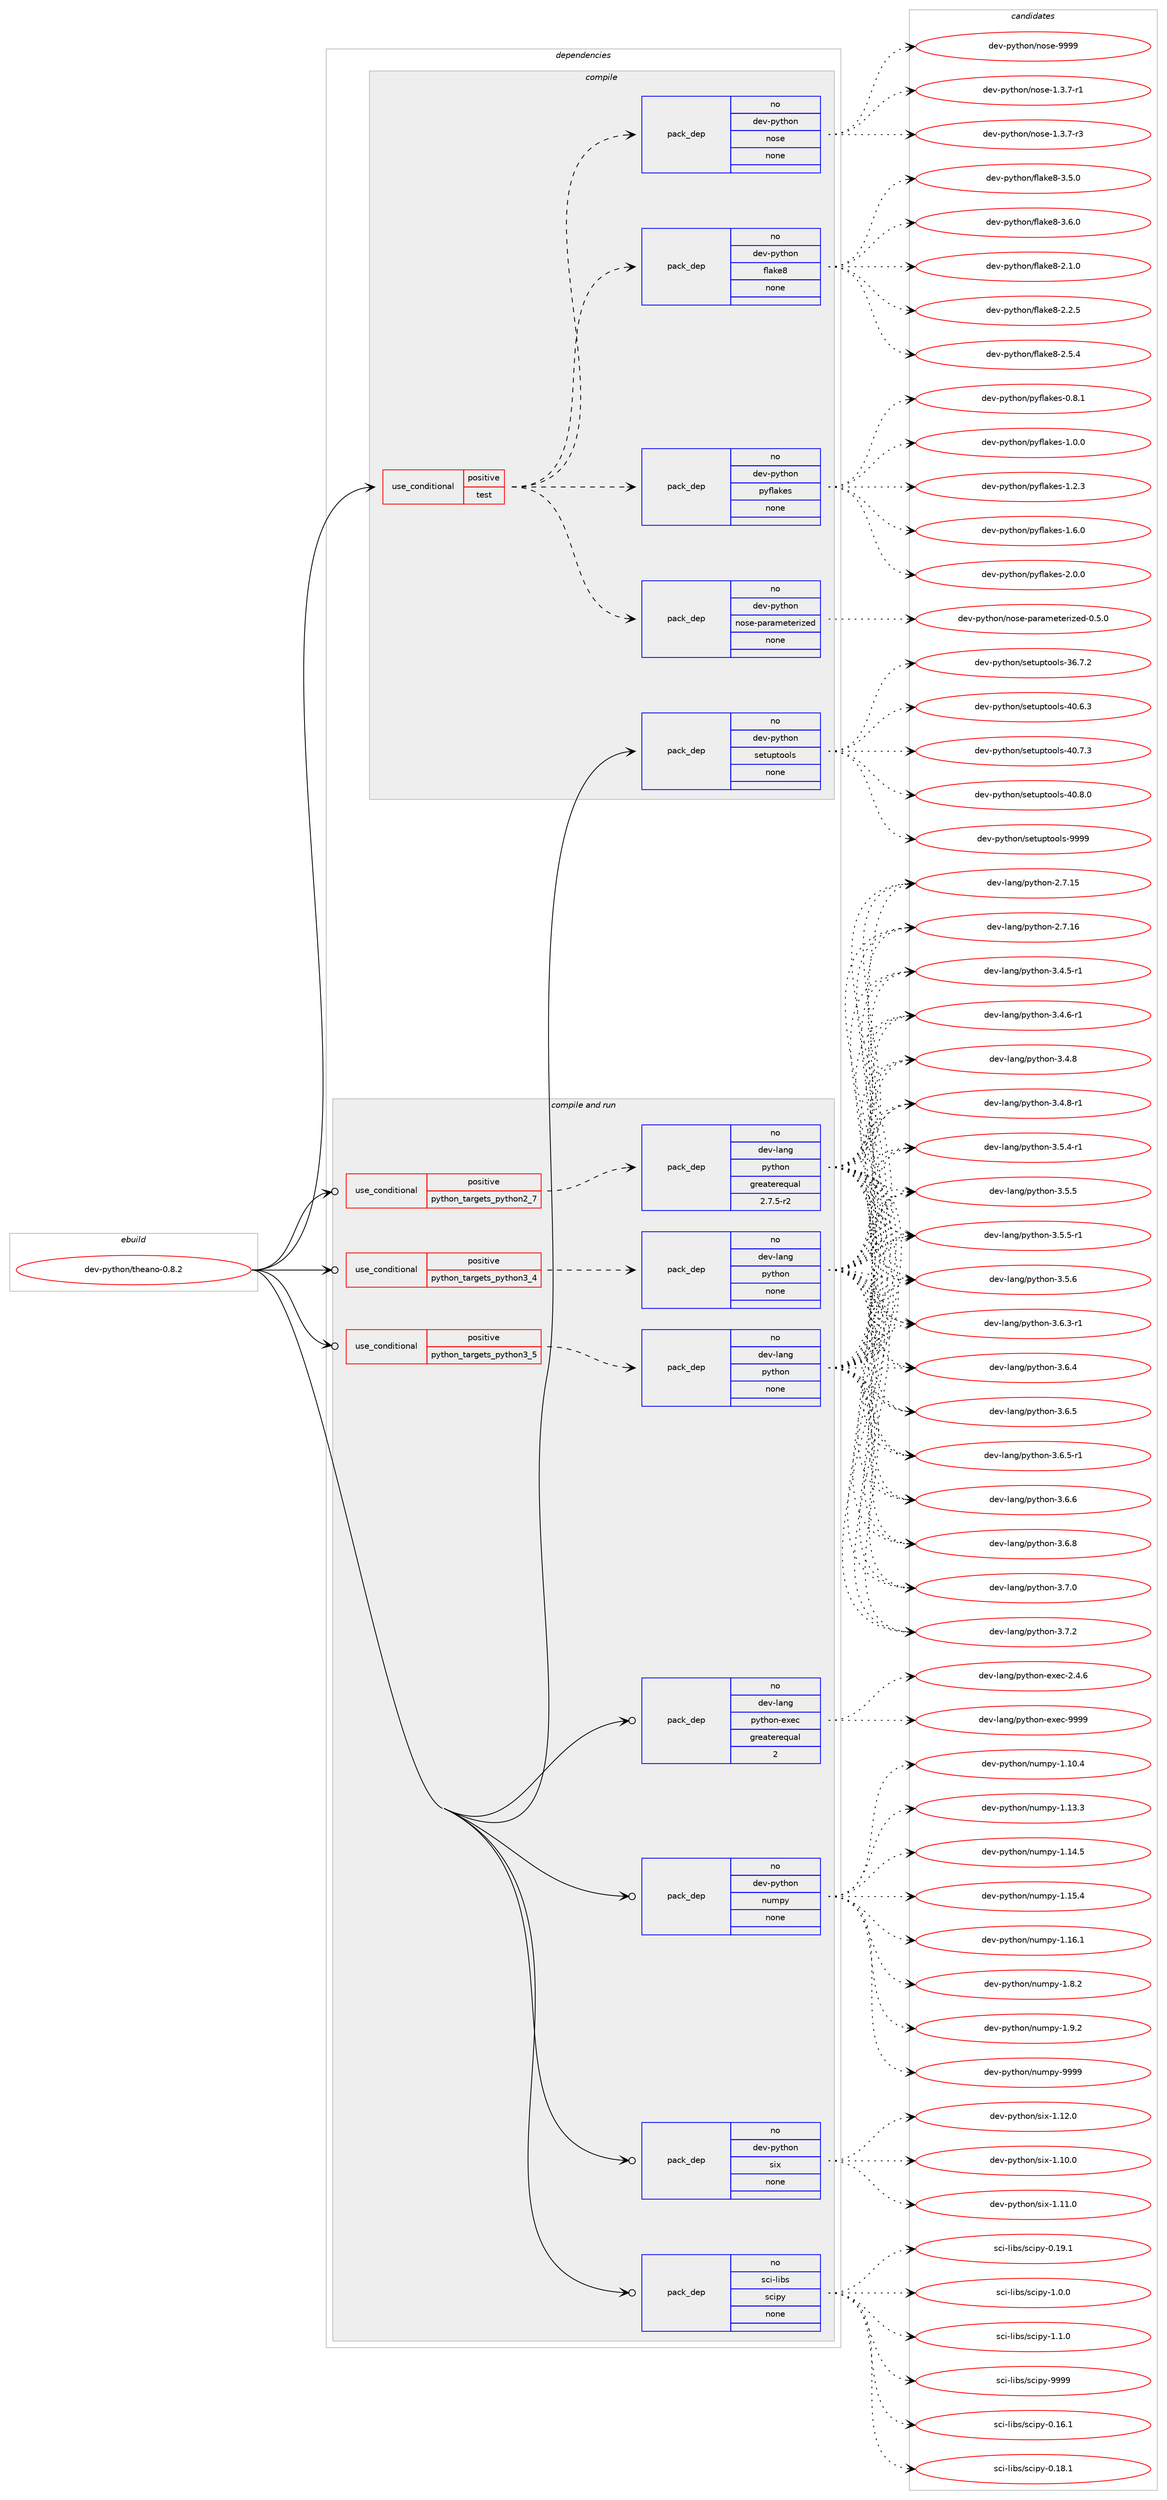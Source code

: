 digraph prolog {

# *************
# Graph options
# *************

newrank=true;
concentrate=true;
compound=true;
graph [rankdir=LR,fontname=Helvetica,fontsize=10,ranksep=1.5];#, ranksep=2.5, nodesep=0.2];
edge  [arrowhead=vee];
node  [fontname=Helvetica,fontsize=10];

# **********
# The ebuild
# **********

subgraph cluster_leftcol {
color=gray;
rank=same;
label=<<i>ebuild</i>>;
id [label="dev-python/theano-0.8.2", color=red, width=4, href="../dev-python/theano-0.8.2.svg"];
}

# ****************
# The dependencies
# ****************

subgraph cluster_midcol {
color=gray;
label=<<i>dependencies</i>>;
subgraph cluster_compile {
fillcolor="#eeeeee";
style=filled;
label=<<i>compile</i>>;
subgraph cond385781 {
dependency1444684 [label=<<TABLE BORDER="0" CELLBORDER="1" CELLSPACING="0" CELLPADDING="4"><TR><TD ROWSPAN="3" CELLPADDING="10">use_conditional</TD></TR><TR><TD>positive</TD></TR><TR><TD>test</TD></TR></TABLE>>, shape=none, color=red];
subgraph pack1035540 {
dependency1444685 [label=<<TABLE BORDER="0" CELLBORDER="1" CELLSPACING="0" CELLPADDING="4" WIDTH="220"><TR><TD ROWSPAN="6" CELLPADDING="30">pack_dep</TD></TR><TR><TD WIDTH="110">no</TD></TR><TR><TD>dev-python</TD></TR><TR><TD>flake8</TD></TR><TR><TD>none</TD></TR><TR><TD></TD></TR></TABLE>>, shape=none, color=blue];
}
dependency1444684:e -> dependency1444685:w [weight=20,style="dashed",arrowhead="vee"];
subgraph pack1035541 {
dependency1444686 [label=<<TABLE BORDER="0" CELLBORDER="1" CELLSPACING="0" CELLPADDING="4" WIDTH="220"><TR><TD ROWSPAN="6" CELLPADDING="30">pack_dep</TD></TR><TR><TD WIDTH="110">no</TD></TR><TR><TD>dev-python</TD></TR><TR><TD>nose</TD></TR><TR><TD>none</TD></TR><TR><TD></TD></TR></TABLE>>, shape=none, color=blue];
}
dependency1444684:e -> dependency1444686:w [weight=20,style="dashed",arrowhead="vee"];
subgraph pack1035542 {
dependency1444687 [label=<<TABLE BORDER="0" CELLBORDER="1" CELLSPACING="0" CELLPADDING="4" WIDTH="220"><TR><TD ROWSPAN="6" CELLPADDING="30">pack_dep</TD></TR><TR><TD WIDTH="110">no</TD></TR><TR><TD>dev-python</TD></TR><TR><TD>nose-parameterized</TD></TR><TR><TD>none</TD></TR><TR><TD></TD></TR></TABLE>>, shape=none, color=blue];
}
dependency1444684:e -> dependency1444687:w [weight=20,style="dashed",arrowhead="vee"];
subgraph pack1035543 {
dependency1444688 [label=<<TABLE BORDER="0" CELLBORDER="1" CELLSPACING="0" CELLPADDING="4" WIDTH="220"><TR><TD ROWSPAN="6" CELLPADDING="30">pack_dep</TD></TR><TR><TD WIDTH="110">no</TD></TR><TR><TD>dev-python</TD></TR><TR><TD>pyflakes</TD></TR><TR><TD>none</TD></TR><TR><TD></TD></TR></TABLE>>, shape=none, color=blue];
}
dependency1444684:e -> dependency1444688:w [weight=20,style="dashed",arrowhead="vee"];
}
id:e -> dependency1444684:w [weight=20,style="solid",arrowhead="vee"];
subgraph pack1035544 {
dependency1444689 [label=<<TABLE BORDER="0" CELLBORDER="1" CELLSPACING="0" CELLPADDING="4" WIDTH="220"><TR><TD ROWSPAN="6" CELLPADDING="30">pack_dep</TD></TR><TR><TD WIDTH="110">no</TD></TR><TR><TD>dev-python</TD></TR><TR><TD>setuptools</TD></TR><TR><TD>none</TD></TR><TR><TD></TD></TR></TABLE>>, shape=none, color=blue];
}
id:e -> dependency1444689:w [weight=20,style="solid",arrowhead="vee"];
}
subgraph cluster_compileandrun {
fillcolor="#eeeeee";
style=filled;
label=<<i>compile and run</i>>;
subgraph cond385782 {
dependency1444690 [label=<<TABLE BORDER="0" CELLBORDER="1" CELLSPACING="0" CELLPADDING="4"><TR><TD ROWSPAN="3" CELLPADDING="10">use_conditional</TD></TR><TR><TD>positive</TD></TR><TR><TD>python_targets_python2_7</TD></TR></TABLE>>, shape=none, color=red];
subgraph pack1035545 {
dependency1444691 [label=<<TABLE BORDER="0" CELLBORDER="1" CELLSPACING="0" CELLPADDING="4" WIDTH="220"><TR><TD ROWSPAN="6" CELLPADDING="30">pack_dep</TD></TR><TR><TD WIDTH="110">no</TD></TR><TR><TD>dev-lang</TD></TR><TR><TD>python</TD></TR><TR><TD>greaterequal</TD></TR><TR><TD>2.7.5-r2</TD></TR></TABLE>>, shape=none, color=blue];
}
dependency1444690:e -> dependency1444691:w [weight=20,style="dashed",arrowhead="vee"];
}
id:e -> dependency1444690:w [weight=20,style="solid",arrowhead="odotvee"];
subgraph cond385783 {
dependency1444692 [label=<<TABLE BORDER="0" CELLBORDER="1" CELLSPACING="0" CELLPADDING="4"><TR><TD ROWSPAN="3" CELLPADDING="10">use_conditional</TD></TR><TR><TD>positive</TD></TR><TR><TD>python_targets_python3_4</TD></TR></TABLE>>, shape=none, color=red];
subgraph pack1035546 {
dependency1444693 [label=<<TABLE BORDER="0" CELLBORDER="1" CELLSPACING="0" CELLPADDING="4" WIDTH="220"><TR><TD ROWSPAN="6" CELLPADDING="30">pack_dep</TD></TR><TR><TD WIDTH="110">no</TD></TR><TR><TD>dev-lang</TD></TR><TR><TD>python</TD></TR><TR><TD>none</TD></TR><TR><TD></TD></TR></TABLE>>, shape=none, color=blue];
}
dependency1444692:e -> dependency1444693:w [weight=20,style="dashed",arrowhead="vee"];
}
id:e -> dependency1444692:w [weight=20,style="solid",arrowhead="odotvee"];
subgraph cond385784 {
dependency1444694 [label=<<TABLE BORDER="0" CELLBORDER="1" CELLSPACING="0" CELLPADDING="4"><TR><TD ROWSPAN="3" CELLPADDING="10">use_conditional</TD></TR><TR><TD>positive</TD></TR><TR><TD>python_targets_python3_5</TD></TR></TABLE>>, shape=none, color=red];
subgraph pack1035547 {
dependency1444695 [label=<<TABLE BORDER="0" CELLBORDER="1" CELLSPACING="0" CELLPADDING="4" WIDTH="220"><TR><TD ROWSPAN="6" CELLPADDING="30">pack_dep</TD></TR><TR><TD WIDTH="110">no</TD></TR><TR><TD>dev-lang</TD></TR><TR><TD>python</TD></TR><TR><TD>none</TD></TR><TR><TD></TD></TR></TABLE>>, shape=none, color=blue];
}
dependency1444694:e -> dependency1444695:w [weight=20,style="dashed",arrowhead="vee"];
}
id:e -> dependency1444694:w [weight=20,style="solid",arrowhead="odotvee"];
subgraph pack1035548 {
dependency1444696 [label=<<TABLE BORDER="0" CELLBORDER="1" CELLSPACING="0" CELLPADDING="4" WIDTH="220"><TR><TD ROWSPAN="6" CELLPADDING="30">pack_dep</TD></TR><TR><TD WIDTH="110">no</TD></TR><TR><TD>dev-lang</TD></TR><TR><TD>python-exec</TD></TR><TR><TD>greaterequal</TD></TR><TR><TD>2</TD></TR></TABLE>>, shape=none, color=blue];
}
id:e -> dependency1444696:w [weight=20,style="solid",arrowhead="odotvee"];
subgraph pack1035549 {
dependency1444697 [label=<<TABLE BORDER="0" CELLBORDER="1" CELLSPACING="0" CELLPADDING="4" WIDTH="220"><TR><TD ROWSPAN="6" CELLPADDING="30">pack_dep</TD></TR><TR><TD WIDTH="110">no</TD></TR><TR><TD>dev-python</TD></TR><TR><TD>numpy</TD></TR><TR><TD>none</TD></TR><TR><TD></TD></TR></TABLE>>, shape=none, color=blue];
}
id:e -> dependency1444697:w [weight=20,style="solid",arrowhead="odotvee"];
subgraph pack1035550 {
dependency1444698 [label=<<TABLE BORDER="0" CELLBORDER="1" CELLSPACING="0" CELLPADDING="4" WIDTH="220"><TR><TD ROWSPAN="6" CELLPADDING="30">pack_dep</TD></TR><TR><TD WIDTH="110">no</TD></TR><TR><TD>dev-python</TD></TR><TR><TD>six</TD></TR><TR><TD>none</TD></TR><TR><TD></TD></TR></TABLE>>, shape=none, color=blue];
}
id:e -> dependency1444698:w [weight=20,style="solid",arrowhead="odotvee"];
subgraph pack1035551 {
dependency1444699 [label=<<TABLE BORDER="0" CELLBORDER="1" CELLSPACING="0" CELLPADDING="4" WIDTH="220"><TR><TD ROWSPAN="6" CELLPADDING="30">pack_dep</TD></TR><TR><TD WIDTH="110">no</TD></TR><TR><TD>sci-libs</TD></TR><TR><TD>scipy</TD></TR><TR><TD>none</TD></TR><TR><TD></TD></TR></TABLE>>, shape=none, color=blue];
}
id:e -> dependency1444699:w [weight=20,style="solid",arrowhead="odotvee"];
}
subgraph cluster_run {
fillcolor="#eeeeee";
style=filled;
label=<<i>run</i>>;
}
}

# **************
# The candidates
# **************

subgraph cluster_choices {
rank=same;
color=gray;
label=<<i>candidates</i>>;

subgraph choice1035540 {
color=black;
nodesep=1;
choice10010111845112121116104111110471021089710710156455046494648 [label="dev-python/flake8-2.1.0", color=red, width=4,href="../dev-python/flake8-2.1.0.svg"];
choice10010111845112121116104111110471021089710710156455046504653 [label="dev-python/flake8-2.2.5", color=red, width=4,href="../dev-python/flake8-2.2.5.svg"];
choice10010111845112121116104111110471021089710710156455046534652 [label="dev-python/flake8-2.5.4", color=red, width=4,href="../dev-python/flake8-2.5.4.svg"];
choice10010111845112121116104111110471021089710710156455146534648 [label="dev-python/flake8-3.5.0", color=red, width=4,href="../dev-python/flake8-3.5.0.svg"];
choice10010111845112121116104111110471021089710710156455146544648 [label="dev-python/flake8-3.6.0", color=red, width=4,href="../dev-python/flake8-3.6.0.svg"];
dependency1444685:e -> choice10010111845112121116104111110471021089710710156455046494648:w [style=dotted,weight="100"];
dependency1444685:e -> choice10010111845112121116104111110471021089710710156455046504653:w [style=dotted,weight="100"];
dependency1444685:e -> choice10010111845112121116104111110471021089710710156455046534652:w [style=dotted,weight="100"];
dependency1444685:e -> choice10010111845112121116104111110471021089710710156455146534648:w [style=dotted,weight="100"];
dependency1444685:e -> choice10010111845112121116104111110471021089710710156455146544648:w [style=dotted,weight="100"];
}
subgraph choice1035541 {
color=black;
nodesep=1;
choice10010111845112121116104111110471101111151014549465146554511449 [label="dev-python/nose-1.3.7-r1", color=red, width=4,href="../dev-python/nose-1.3.7-r1.svg"];
choice10010111845112121116104111110471101111151014549465146554511451 [label="dev-python/nose-1.3.7-r3", color=red, width=4,href="../dev-python/nose-1.3.7-r3.svg"];
choice10010111845112121116104111110471101111151014557575757 [label="dev-python/nose-9999", color=red, width=4,href="../dev-python/nose-9999.svg"];
dependency1444686:e -> choice10010111845112121116104111110471101111151014549465146554511449:w [style=dotted,weight="100"];
dependency1444686:e -> choice10010111845112121116104111110471101111151014549465146554511451:w [style=dotted,weight="100"];
dependency1444686:e -> choice10010111845112121116104111110471101111151014557575757:w [style=dotted,weight="100"];
}
subgraph choice1035542 {
color=black;
nodesep=1;
choice1001011184511212111610411111047110111115101451129711497109101116101114105122101100454846534648 [label="dev-python/nose-parameterized-0.5.0", color=red, width=4,href="../dev-python/nose-parameterized-0.5.0.svg"];
dependency1444687:e -> choice1001011184511212111610411111047110111115101451129711497109101116101114105122101100454846534648:w [style=dotted,weight="100"];
}
subgraph choice1035543 {
color=black;
nodesep=1;
choice100101118451121211161041111104711212110210897107101115454846564649 [label="dev-python/pyflakes-0.8.1", color=red, width=4,href="../dev-python/pyflakes-0.8.1.svg"];
choice100101118451121211161041111104711212110210897107101115454946484648 [label="dev-python/pyflakes-1.0.0", color=red, width=4,href="../dev-python/pyflakes-1.0.0.svg"];
choice100101118451121211161041111104711212110210897107101115454946504651 [label="dev-python/pyflakes-1.2.3", color=red, width=4,href="../dev-python/pyflakes-1.2.3.svg"];
choice100101118451121211161041111104711212110210897107101115454946544648 [label="dev-python/pyflakes-1.6.0", color=red, width=4,href="../dev-python/pyflakes-1.6.0.svg"];
choice100101118451121211161041111104711212110210897107101115455046484648 [label="dev-python/pyflakes-2.0.0", color=red, width=4,href="../dev-python/pyflakes-2.0.0.svg"];
dependency1444688:e -> choice100101118451121211161041111104711212110210897107101115454846564649:w [style=dotted,weight="100"];
dependency1444688:e -> choice100101118451121211161041111104711212110210897107101115454946484648:w [style=dotted,weight="100"];
dependency1444688:e -> choice100101118451121211161041111104711212110210897107101115454946504651:w [style=dotted,weight="100"];
dependency1444688:e -> choice100101118451121211161041111104711212110210897107101115454946544648:w [style=dotted,weight="100"];
dependency1444688:e -> choice100101118451121211161041111104711212110210897107101115455046484648:w [style=dotted,weight="100"];
}
subgraph choice1035544 {
color=black;
nodesep=1;
choice100101118451121211161041111104711510111611711211611111110811545515446554650 [label="dev-python/setuptools-36.7.2", color=red, width=4,href="../dev-python/setuptools-36.7.2.svg"];
choice100101118451121211161041111104711510111611711211611111110811545524846544651 [label="dev-python/setuptools-40.6.3", color=red, width=4,href="../dev-python/setuptools-40.6.3.svg"];
choice100101118451121211161041111104711510111611711211611111110811545524846554651 [label="dev-python/setuptools-40.7.3", color=red, width=4,href="../dev-python/setuptools-40.7.3.svg"];
choice100101118451121211161041111104711510111611711211611111110811545524846564648 [label="dev-python/setuptools-40.8.0", color=red, width=4,href="../dev-python/setuptools-40.8.0.svg"];
choice10010111845112121116104111110471151011161171121161111111081154557575757 [label="dev-python/setuptools-9999", color=red, width=4,href="../dev-python/setuptools-9999.svg"];
dependency1444689:e -> choice100101118451121211161041111104711510111611711211611111110811545515446554650:w [style=dotted,weight="100"];
dependency1444689:e -> choice100101118451121211161041111104711510111611711211611111110811545524846544651:w [style=dotted,weight="100"];
dependency1444689:e -> choice100101118451121211161041111104711510111611711211611111110811545524846554651:w [style=dotted,weight="100"];
dependency1444689:e -> choice100101118451121211161041111104711510111611711211611111110811545524846564648:w [style=dotted,weight="100"];
dependency1444689:e -> choice10010111845112121116104111110471151011161171121161111111081154557575757:w [style=dotted,weight="100"];
}
subgraph choice1035545 {
color=black;
nodesep=1;
choice10010111845108971101034711212111610411111045504655464953 [label="dev-lang/python-2.7.15", color=red, width=4,href="../dev-lang/python-2.7.15.svg"];
choice10010111845108971101034711212111610411111045504655464954 [label="dev-lang/python-2.7.16", color=red, width=4,href="../dev-lang/python-2.7.16.svg"];
choice1001011184510897110103471121211161041111104551465246534511449 [label="dev-lang/python-3.4.5-r1", color=red, width=4,href="../dev-lang/python-3.4.5-r1.svg"];
choice1001011184510897110103471121211161041111104551465246544511449 [label="dev-lang/python-3.4.6-r1", color=red, width=4,href="../dev-lang/python-3.4.6-r1.svg"];
choice100101118451089711010347112121116104111110455146524656 [label="dev-lang/python-3.4.8", color=red, width=4,href="../dev-lang/python-3.4.8.svg"];
choice1001011184510897110103471121211161041111104551465246564511449 [label="dev-lang/python-3.4.8-r1", color=red, width=4,href="../dev-lang/python-3.4.8-r1.svg"];
choice1001011184510897110103471121211161041111104551465346524511449 [label="dev-lang/python-3.5.4-r1", color=red, width=4,href="../dev-lang/python-3.5.4-r1.svg"];
choice100101118451089711010347112121116104111110455146534653 [label="dev-lang/python-3.5.5", color=red, width=4,href="../dev-lang/python-3.5.5.svg"];
choice1001011184510897110103471121211161041111104551465346534511449 [label="dev-lang/python-3.5.5-r1", color=red, width=4,href="../dev-lang/python-3.5.5-r1.svg"];
choice100101118451089711010347112121116104111110455146534654 [label="dev-lang/python-3.5.6", color=red, width=4,href="../dev-lang/python-3.5.6.svg"];
choice1001011184510897110103471121211161041111104551465446514511449 [label="dev-lang/python-3.6.3-r1", color=red, width=4,href="../dev-lang/python-3.6.3-r1.svg"];
choice100101118451089711010347112121116104111110455146544652 [label="dev-lang/python-3.6.4", color=red, width=4,href="../dev-lang/python-3.6.4.svg"];
choice100101118451089711010347112121116104111110455146544653 [label="dev-lang/python-3.6.5", color=red, width=4,href="../dev-lang/python-3.6.5.svg"];
choice1001011184510897110103471121211161041111104551465446534511449 [label="dev-lang/python-3.6.5-r1", color=red, width=4,href="../dev-lang/python-3.6.5-r1.svg"];
choice100101118451089711010347112121116104111110455146544654 [label="dev-lang/python-3.6.6", color=red, width=4,href="../dev-lang/python-3.6.6.svg"];
choice100101118451089711010347112121116104111110455146544656 [label="dev-lang/python-3.6.8", color=red, width=4,href="../dev-lang/python-3.6.8.svg"];
choice100101118451089711010347112121116104111110455146554648 [label="dev-lang/python-3.7.0", color=red, width=4,href="../dev-lang/python-3.7.0.svg"];
choice100101118451089711010347112121116104111110455146554650 [label="dev-lang/python-3.7.2", color=red, width=4,href="../dev-lang/python-3.7.2.svg"];
dependency1444691:e -> choice10010111845108971101034711212111610411111045504655464953:w [style=dotted,weight="100"];
dependency1444691:e -> choice10010111845108971101034711212111610411111045504655464954:w [style=dotted,weight="100"];
dependency1444691:e -> choice1001011184510897110103471121211161041111104551465246534511449:w [style=dotted,weight="100"];
dependency1444691:e -> choice1001011184510897110103471121211161041111104551465246544511449:w [style=dotted,weight="100"];
dependency1444691:e -> choice100101118451089711010347112121116104111110455146524656:w [style=dotted,weight="100"];
dependency1444691:e -> choice1001011184510897110103471121211161041111104551465246564511449:w [style=dotted,weight="100"];
dependency1444691:e -> choice1001011184510897110103471121211161041111104551465346524511449:w [style=dotted,weight="100"];
dependency1444691:e -> choice100101118451089711010347112121116104111110455146534653:w [style=dotted,weight="100"];
dependency1444691:e -> choice1001011184510897110103471121211161041111104551465346534511449:w [style=dotted,weight="100"];
dependency1444691:e -> choice100101118451089711010347112121116104111110455146534654:w [style=dotted,weight="100"];
dependency1444691:e -> choice1001011184510897110103471121211161041111104551465446514511449:w [style=dotted,weight="100"];
dependency1444691:e -> choice100101118451089711010347112121116104111110455146544652:w [style=dotted,weight="100"];
dependency1444691:e -> choice100101118451089711010347112121116104111110455146544653:w [style=dotted,weight="100"];
dependency1444691:e -> choice1001011184510897110103471121211161041111104551465446534511449:w [style=dotted,weight="100"];
dependency1444691:e -> choice100101118451089711010347112121116104111110455146544654:w [style=dotted,weight="100"];
dependency1444691:e -> choice100101118451089711010347112121116104111110455146544656:w [style=dotted,weight="100"];
dependency1444691:e -> choice100101118451089711010347112121116104111110455146554648:w [style=dotted,weight="100"];
dependency1444691:e -> choice100101118451089711010347112121116104111110455146554650:w [style=dotted,weight="100"];
}
subgraph choice1035546 {
color=black;
nodesep=1;
choice10010111845108971101034711212111610411111045504655464953 [label="dev-lang/python-2.7.15", color=red, width=4,href="../dev-lang/python-2.7.15.svg"];
choice10010111845108971101034711212111610411111045504655464954 [label="dev-lang/python-2.7.16", color=red, width=4,href="../dev-lang/python-2.7.16.svg"];
choice1001011184510897110103471121211161041111104551465246534511449 [label="dev-lang/python-3.4.5-r1", color=red, width=4,href="../dev-lang/python-3.4.5-r1.svg"];
choice1001011184510897110103471121211161041111104551465246544511449 [label="dev-lang/python-3.4.6-r1", color=red, width=4,href="../dev-lang/python-3.4.6-r1.svg"];
choice100101118451089711010347112121116104111110455146524656 [label="dev-lang/python-3.4.8", color=red, width=4,href="../dev-lang/python-3.4.8.svg"];
choice1001011184510897110103471121211161041111104551465246564511449 [label="dev-lang/python-3.4.8-r1", color=red, width=4,href="../dev-lang/python-3.4.8-r1.svg"];
choice1001011184510897110103471121211161041111104551465346524511449 [label="dev-lang/python-3.5.4-r1", color=red, width=4,href="../dev-lang/python-3.5.4-r1.svg"];
choice100101118451089711010347112121116104111110455146534653 [label="dev-lang/python-3.5.5", color=red, width=4,href="../dev-lang/python-3.5.5.svg"];
choice1001011184510897110103471121211161041111104551465346534511449 [label="dev-lang/python-3.5.5-r1", color=red, width=4,href="../dev-lang/python-3.5.5-r1.svg"];
choice100101118451089711010347112121116104111110455146534654 [label="dev-lang/python-3.5.6", color=red, width=4,href="../dev-lang/python-3.5.6.svg"];
choice1001011184510897110103471121211161041111104551465446514511449 [label="dev-lang/python-3.6.3-r1", color=red, width=4,href="../dev-lang/python-3.6.3-r1.svg"];
choice100101118451089711010347112121116104111110455146544652 [label="dev-lang/python-3.6.4", color=red, width=4,href="../dev-lang/python-3.6.4.svg"];
choice100101118451089711010347112121116104111110455146544653 [label="dev-lang/python-3.6.5", color=red, width=4,href="../dev-lang/python-3.6.5.svg"];
choice1001011184510897110103471121211161041111104551465446534511449 [label="dev-lang/python-3.6.5-r1", color=red, width=4,href="../dev-lang/python-3.6.5-r1.svg"];
choice100101118451089711010347112121116104111110455146544654 [label="dev-lang/python-3.6.6", color=red, width=4,href="../dev-lang/python-3.6.6.svg"];
choice100101118451089711010347112121116104111110455146544656 [label="dev-lang/python-3.6.8", color=red, width=4,href="../dev-lang/python-3.6.8.svg"];
choice100101118451089711010347112121116104111110455146554648 [label="dev-lang/python-3.7.0", color=red, width=4,href="../dev-lang/python-3.7.0.svg"];
choice100101118451089711010347112121116104111110455146554650 [label="dev-lang/python-3.7.2", color=red, width=4,href="../dev-lang/python-3.7.2.svg"];
dependency1444693:e -> choice10010111845108971101034711212111610411111045504655464953:w [style=dotted,weight="100"];
dependency1444693:e -> choice10010111845108971101034711212111610411111045504655464954:w [style=dotted,weight="100"];
dependency1444693:e -> choice1001011184510897110103471121211161041111104551465246534511449:w [style=dotted,weight="100"];
dependency1444693:e -> choice1001011184510897110103471121211161041111104551465246544511449:w [style=dotted,weight="100"];
dependency1444693:e -> choice100101118451089711010347112121116104111110455146524656:w [style=dotted,weight="100"];
dependency1444693:e -> choice1001011184510897110103471121211161041111104551465246564511449:w [style=dotted,weight="100"];
dependency1444693:e -> choice1001011184510897110103471121211161041111104551465346524511449:w [style=dotted,weight="100"];
dependency1444693:e -> choice100101118451089711010347112121116104111110455146534653:w [style=dotted,weight="100"];
dependency1444693:e -> choice1001011184510897110103471121211161041111104551465346534511449:w [style=dotted,weight="100"];
dependency1444693:e -> choice100101118451089711010347112121116104111110455146534654:w [style=dotted,weight="100"];
dependency1444693:e -> choice1001011184510897110103471121211161041111104551465446514511449:w [style=dotted,weight="100"];
dependency1444693:e -> choice100101118451089711010347112121116104111110455146544652:w [style=dotted,weight="100"];
dependency1444693:e -> choice100101118451089711010347112121116104111110455146544653:w [style=dotted,weight="100"];
dependency1444693:e -> choice1001011184510897110103471121211161041111104551465446534511449:w [style=dotted,weight="100"];
dependency1444693:e -> choice100101118451089711010347112121116104111110455146544654:w [style=dotted,weight="100"];
dependency1444693:e -> choice100101118451089711010347112121116104111110455146544656:w [style=dotted,weight="100"];
dependency1444693:e -> choice100101118451089711010347112121116104111110455146554648:w [style=dotted,weight="100"];
dependency1444693:e -> choice100101118451089711010347112121116104111110455146554650:w [style=dotted,weight="100"];
}
subgraph choice1035547 {
color=black;
nodesep=1;
choice10010111845108971101034711212111610411111045504655464953 [label="dev-lang/python-2.7.15", color=red, width=4,href="../dev-lang/python-2.7.15.svg"];
choice10010111845108971101034711212111610411111045504655464954 [label="dev-lang/python-2.7.16", color=red, width=4,href="../dev-lang/python-2.7.16.svg"];
choice1001011184510897110103471121211161041111104551465246534511449 [label="dev-lang/python-3.4.5-r1", color=red, width=4,href="../dev-lang/python-3.4.5-r1.svg"];
choice1001011184510897110103471121211161041111104551465246544511449 [label="dev-lang/python-3.4.6-r1", color=red, width=4,href="../dev-lang/python-3.4.6-r1.svg"];
choice100101118451089711010347112121116104111110455146524656 [label="dev-lang/python-3.4.8", color=red, width=4,href="../dev-lang/python-3.4.8.svg"];
choice1001011184510897110103471121211161041111104551465246564511449 [label="dev-lang/python-3.4.8-r1", color=red, width=4,href="../dev-lang/python-3.4.8-r1.svg"];
choice1001011184510897110103471121211161041111104551465346524511449 [label="dev-lang/python-3.5.4-r1", color=red, width=4,href="../dev-lang/python-3.5.4-r1.svg"];
choice100101118451089711010347112121116104111110455146534653 [label="dev-lang/python-3.5.5", color=red, width=4,href="../dev-lang/python-3.5.5.svg"];
choice1001011184510897110103471121211161041111104551465346534511449 [label="dev-lang/python-3.5.5-r1", color=red, width=4,href="../dev-lang/python-3.5.5-r1.svg"];
choice100101118451089711010347112121116104111110455146534654 [label="dev-lang/python-3.5.6", color=red, width=4,href="../dev-lang/python-3.5.6.svg"];
choice1001011184510897110103471121211161041111104551465446514511449 [label="dev-lang/python-3.6.3-r1", color=red, width=4,href="../dev-lang/python-3.6.3-r1.svg"];
choice100101118451089711010347112121116104111110455146544652 [label="dev-lang/python-3.6.4", color=red, width=4,href="../dev-lang/python-3.6.4.svg"];
choice100101118451089711010347112121116104111110455146544653 [label="dev-lang/python-3.6.5", color=red, width=4,href="../dev-lang/python-3.6.5.svg"];
choice1001011184510897110103471121211161041111104551465446534511449 [label="dev-lang/python-3.6.5-r1", color=red, width=4,href="../dev-lang/python-3.6.5-r1.svg"];
choice100101118451089711010347112121116104111110455146544654 [label="dev-lang/python-3.6.6", color=red, width=4,href="../dev-lang/python-3.6.6.svg"];
choice100101118451089711010347112121116104111110455146544656 [label="dev-lang/python-3.6.8", color=red, width=4,href="../dev-lang/python-3.6.8.svg"];
choice100101118451089711010347112121116104111110455146554648 [label="dev-lang/python-3.7.0", color=red, width=4,href="../dev-lang/python-3.7.0.svg"];
choice100101118451089711010347112121116104111110455146554650 [label="dev-lang/python-3.7.2", color=red, width=4,href="../dev-lang/python-3.7.2.svg"];
dependency1444695:e -> choice10010111845108971101034711212111610411111045504655464953:w [style=dotted,weight="100"];
dependency1444695:e -> choice10010111845108971101034711212111610411111045504655464954:w [style=dotted,weight="100"];
dependency1444695:e -> choice1001011184510897110103471121211161041111104551465246534511449:w [style=dotted,weight="100"];
dependency1444695:e -> choice1001011184510897110103471121211161041111104551465246544511449:w [style=dotted,weight="100"];
dependency1444695:e -> choice100101118451089711010347112121116104111110455146524656:w [style=dotted,weight="100"];
dependency1444695:e -> choice1001011184510897110103471121211161041111104551465246564511449:w [style=dotted,weight="100"];
dependency1444695:e -> choice1001011184510897110103471121211161041111104551465346524511449:w [style=dotted,weight="100"];
dependency1444695:e -> choice100101118451089711010347112121116104111110455146534653:w [style=dotted,weight="100"];
dependency1444695:e -> choice1001011184510897110103471121211161041111104551465346534511449:w [style=dotted,weight="100"];
dependency1444695:e -> choice100101118451089711010347112121116104111110455146534654:w [style=dotted,weight="100"];
dependency1444695:e -> choice1001011184510897110103471121211161041111104551465446514511449:w [style=dotted,weight="100"];
dependency1444695:e -> choice100101118451089711010347112121116104111110455146544652:w [style=dotted,weight="100"];
dependency1444695:e -> choice100101118451089711010347112121116104111110455146544653:w [style=dotted,weight="100"];
dependency1444695:e -> choice1001011184510897110103471121211161041111104551465446534511449:w [style=dotted,weight="100"];
dependency1444695:e -> choice100101118451089711010347112121116104111110455146544654:w [style=dotted,weight="100"];
dependency1444695:e -> choice100101118451089711010347112121116104111110455146544656:w [style=dotted,weight="100"];
dependency1444695:e -> choice100101118451089711010347112121116104111110455146554648:w [style=dotted,weight="100"];
dependency1444695:e -> choice100101118451089711010347112121116104111110455146554650:w [style=dotted,weight="100"];
}
subgraph choice1035548 {
color=black;
nodesep=1;
choice1001011184510897110103471121211161041111104510112010199455046524654 [label="dev-lang/python-exec-2.4.6", color=red, width=4,href="../dev-lang/python-exec-2.4.6.svg"];
choice10010111845108971101034711212111610411111045101120101994557575757 [label="dev-lang/python-exec-9999", color=red, width=4,href="../dev-lang/python-exec-9999.svg"];
dependency1444696:e -> choice1001011184510897110103471121211161041111104510112010199455046524654:w [style=dotted,weight="100"];
dependency1444696:e -> choice10010111845108971101034711212111610411111045101120101994557575757:w [style=dotted,weight="100"];
}
subgraph choice1035549 {
color=black;
nodesep=1;
choice100101118451121211161041111104711011710911212145494649484652 [label="dev-python/numpy-1.10.4", color=red, width=4,href="../dev-python/numpy-1.10.4.svg"];
choice100101118451121211161041111104711011710911212145494649514651 [label="dev-python/numpy-1.13.3", color=red, width=4,href="../dev-python/numpy-1.13.3.svg"];
choice100101118451121211161041111104711011710911212145494649524653 [label="dev-python/numpy-1.14.5", color=red, width=4,href="../dev-python/numpy-1.14.5.svg"];
choice100101118451121211161041111104711011710911212145494649534652 [label="dev-python/numpy-1.15.4", color=red, width=4,href="../dev-python/numpy-1.15.4.svg"];
choice100101118451121211161041111104711011710911212145494649544649 [label="dev-python/numpy-1.16.1", color=red, width=4,href="../dev-python/numpy-1.16.1.svg"];
choice1001011184511212111610411111047110117109112121454946564650 [label="dev-python/numpy-1.8.2", color=red, width=4,href="../dev-python/numpy-1.8.2.svg"];
choice1001011184511212111610411111047110117109112121454946574650 [label="dev-python/numpy-1.9.2", color=red, width=4,href="../dev-python/numpy-1.9.2.svg"];
choice10010111845112121116104111110471101171091121214557575757 [label="dev-python/numpy-9999", color=red, width=4,href="../dev-python/numpy-9999.svg"];
dependency1444697:e -> choice100101118451121211161041111104711011710911212145494649484652:w [style=dotted,weight="100"];
dependency1444697:e -> choice100101118451121211161041111104711011710911212145494649514651:w [style=dotted,weight="100"];
dependency1444697:e -> choice100101118451121211161041111104711011710911212145494649524653:w [style=dotted,weight="100"];
dependency1444697:e -> choice100101118451121211161041111104711011710911212145494649534652:w [style=dotted,weight="100"];
dependency1444697:e -> choice100101118451121211161041111104711011710911212145494649544649:w [style=dotted,weight="100"];
dependency1444697:e -> choice1001011184511212111610411111047110117109112121454946564650:w [style=dotted,weight="100"];
dependency1444697:e -> choice1001011184511212111610411111047110117109112121454946574650:w [style=dotted,weight="100"];
dependency1444697:e -> choice10010111845112121116104111110471101171091121214557575757:w [style=dotted,weight="100"];
}
subgraph choice1035550 {
color=black;
nodesep=1;
choice100101118451121211161041111104711510512045494649484648 [label="dev-python/six-1.10.0", color=red, width=4,href="../dev-python/six-1.10.0.svg"];
choice100101118451121211161041111104711510512045494649494648 [label="dev-python/six-1.11.0", color=red, width=4,href="../dev-python/six-1.11.0.svg"];
choice100101118451121211161041111104711510512045494649504648 [label="dev-python/six-1.12.0", color=red, width=4,href="../dev-python/six-1.12.0.svg"];
dependency1444698:e -> choice100101118451121211161041111104711510512045494649484648:w [style=dotted,weight="100"];
dependency1444698:e -> choice100101118451121211161041111104711510512045494649494648:w [style=dotted,weight="100"];
dependency1444698:e -> choice100101118451121211161041111104711510512045494649504648:w [style=dotted,weight="100"];
}
subgraph choice1035551 {
color=black;
nodesep=1;
choice115991054510810598115471159910511212145484649544649 [label="sci-libs/scipy-0.16.1", color=red, width=4,href="../sci-libs/scipy-0.16.1.svg"];
choice115991054510810598115471159910511212145484649564649 [label="sci-libs/scipy-0.18.1", color=red, width=4,href="../sci-libs/scipy-0.18.1.svg"];
choice115991054510810598115471159910511212145484649574649 [label="sci-libs/scipy-0.19.1", color=red, width=4,href="../sci-libs/scipy-0.19.1.svg"];
choice1159910545108105981154711599105112121454946484648 [label="sci-libs/scipy-1.0.0", color=red, width=4,href="../sci-libs/scipy-1.0.0.svg"];
choice1159910545108105981154711599105112121454946494648 [label="sci-libs/scipy-1.1.0", color=red, width=4,href="../sci-libs/scipy-1.1.0.svg"];
choice11599105451081059811547115991051121214557575757 [label="sci-libs/scipy-9999", color=red, width=4,href="../sci-libs/scipy-9999.svg"];
dependency1444699:e -> choice115991054510810598115471159910511212145484649544649:w [style=dotted,weight="100"];
dependency1444699:e -> choice115991054510810598115471159910511212145484649564649:w [style=dotted,weight="100"];
dependency1444699:e -> choice115991054510810598115471159910511212145484649574649:w [style=dotted,weight="100"];
dependency1444699:e -> choice1159910545108105981154711599105112121454946484648:w [style=dotted,weight="100"];
dependency1444699:e -> choice1159910545108105981154711599105112121454946494648:w [style=dotted,weight="100"];
dependency1444699:e -> choice11599105451081059811547115991051121214557575757:w [style=dotted,weight="100"];
}
}

}
